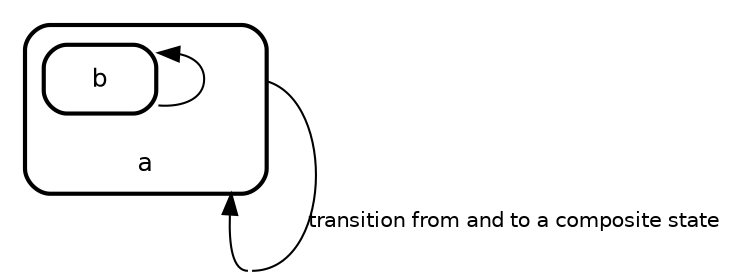 digraph "state transitions" {
  pack=42 splines=true ordering=out compound=true overlap=scale K=0.9 epsilon=0.9 nodesep=0.3
  fontname="Helvetica" fontsize=12 penwidth=2.0
  rankdir=BT
  node [shape=plaintext style=filled fillcolor=white fontname=Helvetica fontsize=12 penwidth=2.0]
  edge [fontname=Helvetica fontsize=10]

    "self_a" [shape=point style=invis width=0 height=0]
    subgraph "cluster_a" {
      label= <
      <table cellborder="0" border="0">
        <tr><td>a</td></tr>
      </table>
      > style=rounded penwidth=2.0
      "a" [shape=point style=invis margin=0 width=0 height=0 fixedsize=true]
        "b" [margin=0 label= < 
      <table align="center" cellborder="0" border="2" style="rounded" width="48">
        <tr><td width="48" cellpadding="7">b</td></tr>
      </table>
    >]
  
    }

      "a" -> "self_a" [label="transition from and to a composite state   \l" arrowhead=none tailport="e" headport="e" ltail="cluster_a"]
      "self_a" -> "a" [lhead="cluster_a" tailport="w"]
    "b" -> "b" [label=" "]
}
